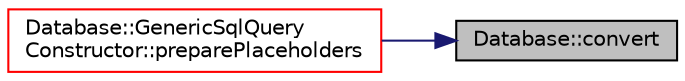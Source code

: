 digraph "Database::convert"
{
 // LATEX_PDF_SIZE
  edge [fontname="Helvetica",fontsize="10",labelfontname="Helvetica",labelfontsize="10"];
  node [fontname="Helvetica",fontsize="10",shape=record];
  rankdir="RL";
  Node1 [label="Database::convert",height=0.2,width=0.4,color="black", fillcolor="grey75", style="filled", fontcolor="black",tooltip=" "];
  Node1 -> Node2 [dir="back",color="midnightblue",fontsize="10",style="solid",fontname="Helvetica"];
  Node2 [label="Database::GenericSqlQuery\lConstructor::preparePlaceholders",height=0.2,width=0.4,color="red", fillcolor="white", style="filled",URL="$class_database_1_1_generic_sql_query_constructor.html#a2298963eda40bc9908a5f12196744901",tooltip=" "];
}
